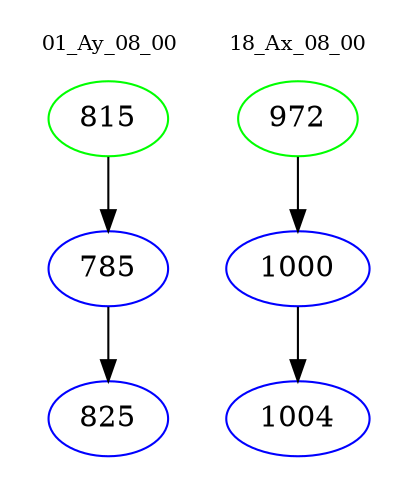 digraph{
subgraph cluster_0 {
color = white
label = "01_Ay_08_00";
fontsize=10;
T0_815 [label="815", color="green"]
T0_815 -> T0_785 [color="black"]
T0_785 [label="785", color="blue"]
T0_785 -> T0_825 [color="black"]
T0_825 [label="825", color="blue"]
}
subgraph cluster_1 {
color = white
label = "18_Ax_08_00";
fontsize=10;
T1_972 [label="972", color="green"]
T1_972 -> T1_1000 [color="black"]
T1_1000 [label="1000", color="blue"]
T1_1000 -> T1_1004 [color="black"]
T1_1004 [label="1004", color="blue"]
}
}
